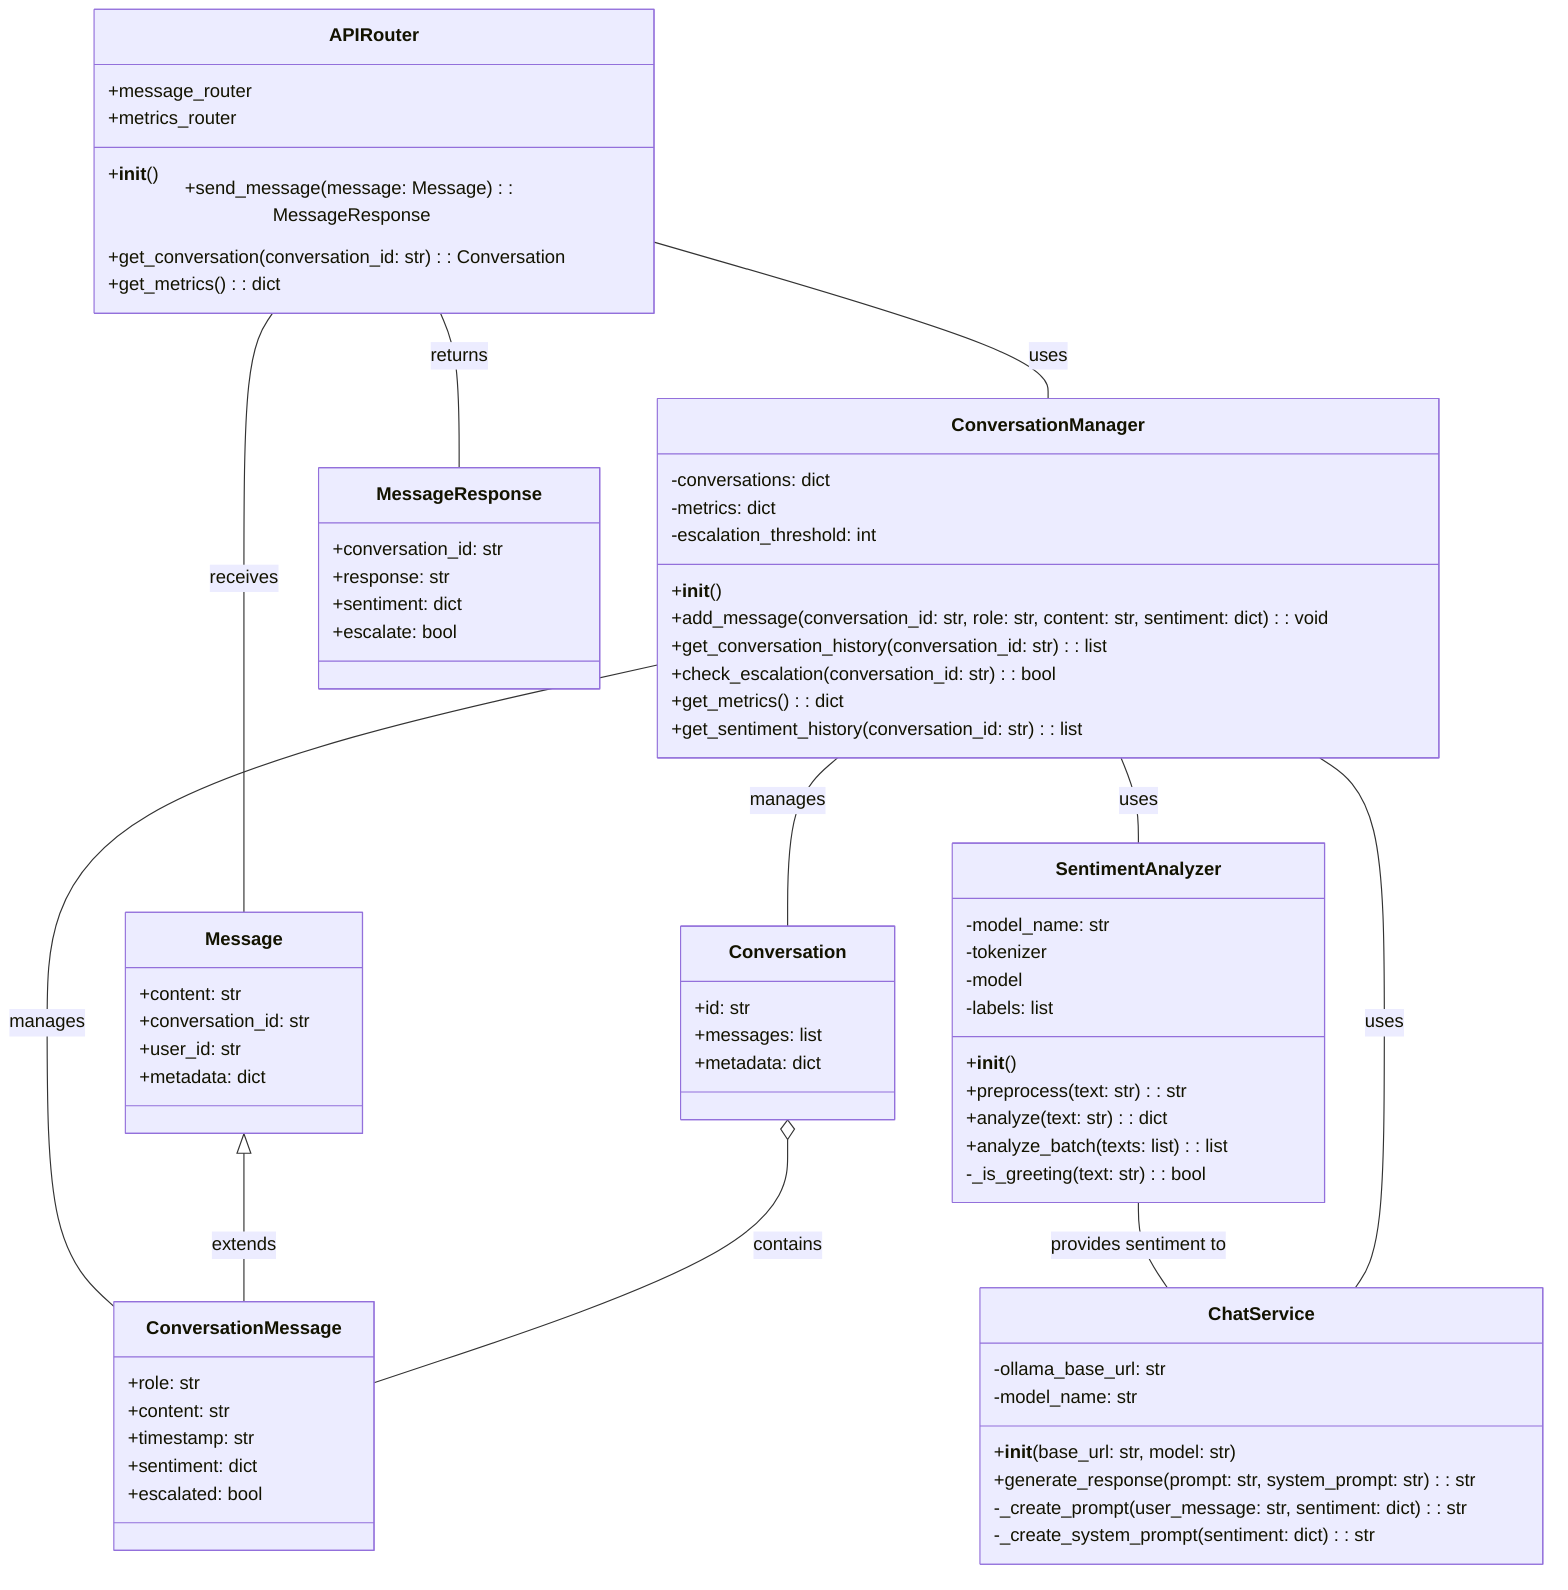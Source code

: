 classDiagram
    class SentimentAnalyzer {
        -model_name: str
        -tokenizer
        -model
        -labels: list
        +__init__()
        +preprocess(text: str): str
        +analyze(text: str): dict
        +analyze_batch(texts: list): list
        -_is_greeting(text: str): bool
    }
    
    class ConversationManager {
        -conversations: dict
        -metrics: dict
        -escalation_threshold: int
        +__init__()
        +add_message(conversation_id: str, role: str, content: str, sentiment: dict): void
        +get_conversation_history(conversation_id: str): list
        +check_escalation(conversation_id: str): bool
        +get_metrics(): dict
        +get_sentiment_history(conversation_id: str): list
    }
    
    class ChatService {
        -ollama_base_url: str
        -model_name: str
        +__init__(base_url: str, model: str)
        +generate_response(prompt: str, system_prompt: str): str
        -_create_prompt(user_message: str, sentiment: dict): str
        -_create_system_prompt(sentiment: dict): str
    }
    
    class Message {
        +content: str
        +conversation_id: str
        +user_id: str
        +metadata: dict
    }
    
    class MessageResponse {
        +conversation_id: str
        +response: str
        +sentiment: dict
        +escalate: bool
    }
    
    class ConversationMessage {
        +role: str
        +content: str
        +timestamp: str
        +sentiment: dict
        +escalated: bool
    }
    
    class Conversation {
        +id: str
        +messages: list
        +metadata: dict
    }
    
    class APIRouter {
        +message_router
        +metrics_router
        +__init__()
        +send_message(message: Message): MessageResponse
        +get_conversation(conversation_id: str): Conversation
        +get_metrics(): dict
    }
    
    SentimentAnalyzer -- ChatService: provides sentiment to
    ConversationManager -- SentimentAnalyzer: uses
    ConversationManager -- ChatService: uses
    ConversationManager -- ConversationMessage: manages
    ConversationManager -- Conversation: manages
    APIRouter -- Message: receives
    APIRouter -- MessageResponse: returns
    APIRouter -- ConversationManager: uses
    Message <|-- ConversationMessage: extends
    Conversation o-- ConversationMessage: contains